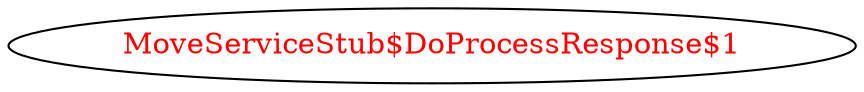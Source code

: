 digraph dependencyGraph {
 concentrate=true;
 ranksep="2.0";
 rankdir="LR"; 
 splines="ortho";
"MoveServiceStub$DoProcessResponse$1" [fontcolor="red"];
}